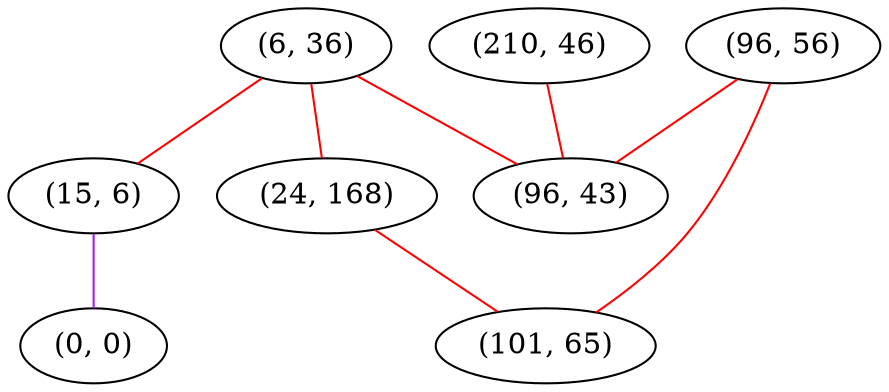 graph "" {
"(6, 36)";
"(24, 168)";
"(96, 56)";
"(15, 6)";
"(210, 46)";
"(96, 43)";
"(0, 0)";
"(101, 65)";
"(6, 36)" -- "(15, 6)"  [color=red, key=0, weight=1];
"(6, 36)" -- "(24, 168)"  [color=red, key=0, weight=1];
"(6, 36)" -- "(96, 43)"  [color=red, key=0, weight=1];
"(24, 168)" -- "(101, 65)"  [color=red, key=0, weight=1];
"(96, 56)" -- "(101, 65)"  [color=red, key=0, weight=1];
"(96, 56)" -- "(96, 43)"  [color=red, key=0, weight=1];
"(15, 6)" -- "(0, 0)"  [color=purple, key=0, weight=4];
"(210, 46)" -- "(96, 43)"  [color=red, key=0, weight=1];
}
